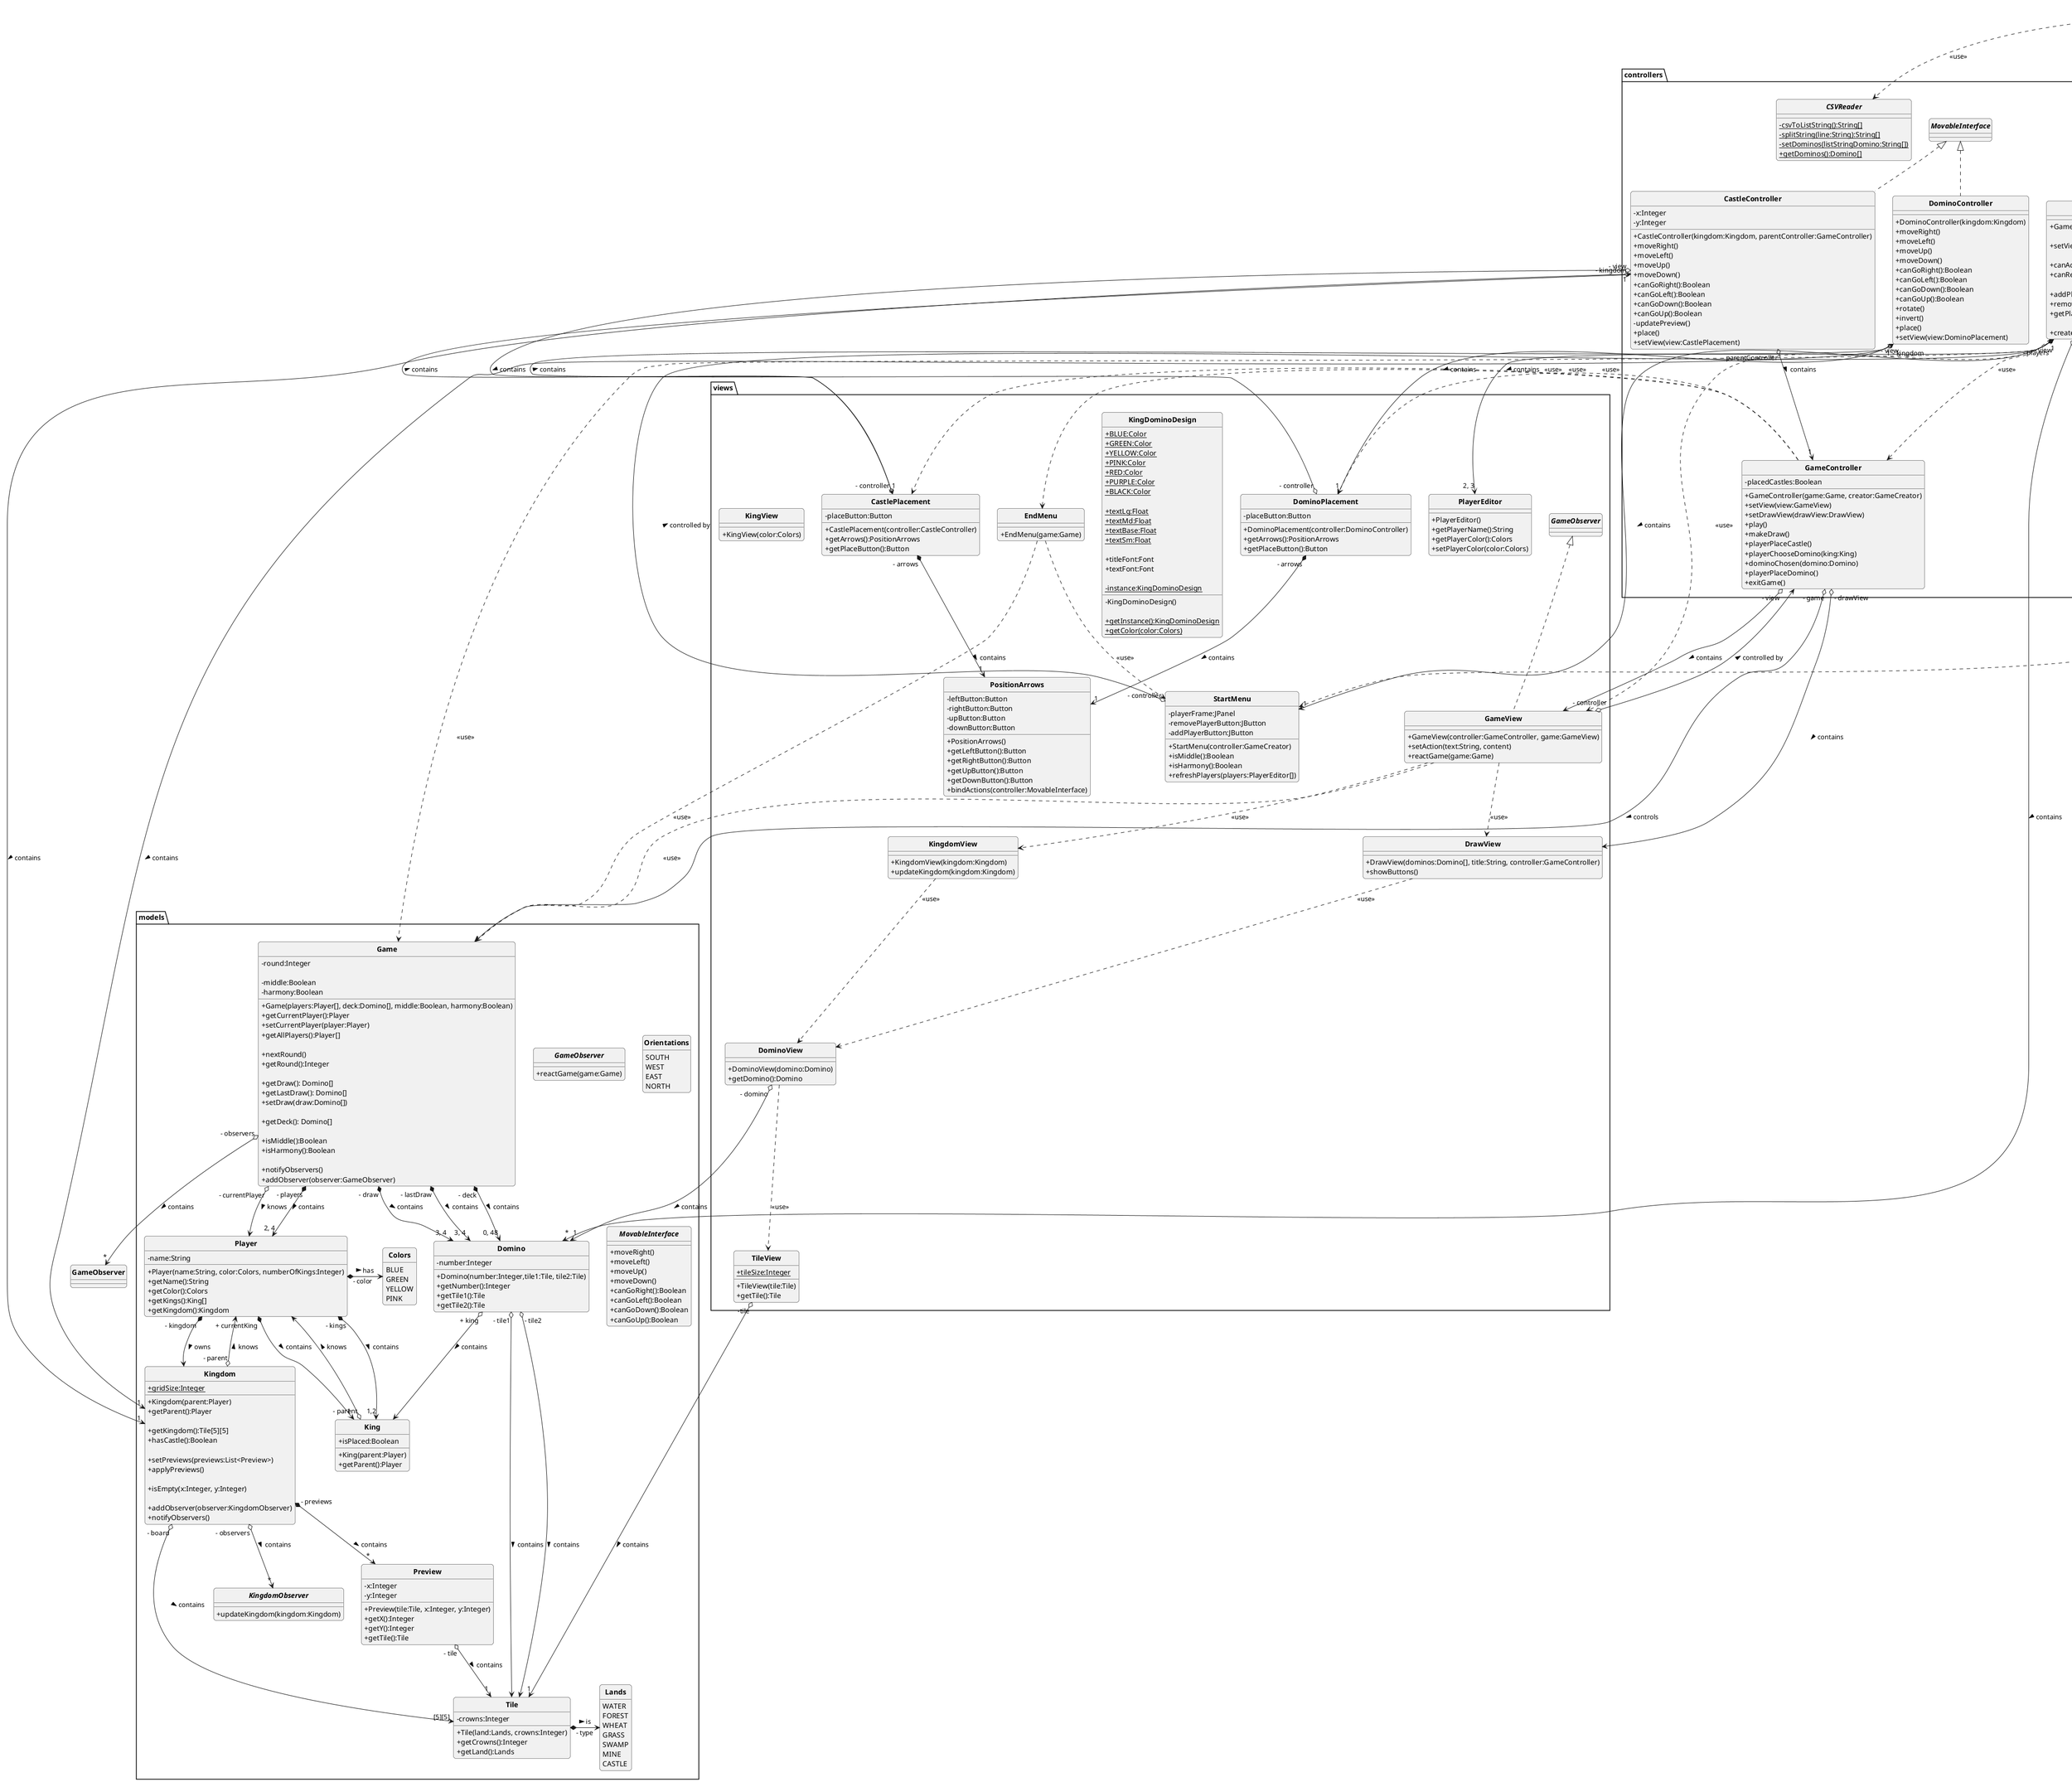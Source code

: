 @startuml
'https://plantuml.com/class-diagram

skinparam style strictuml
skinparam classAttributeIconSize 0
skinparam classFontStyle Bold
skinparam roundcorner 10
hide enum methods

class Kingdomino {
    + {static}main()
}

package models {

    interface GameObserver {
        + reactGame(game:Game)
    }

    class Game {
        + Game(players:Player[], deck:Domino[], middle:Boolean, harmony:Boolean)

        - round:Integer

        - middle:Boolean
        - harmony:Boolean

        + getCurrentPlayer():Player
        + setCurrentPlayer(player:Player)
        + getAllPlayers():Player[]

        + nextRound()
        + getRound():Integer

        + getDraw(): Domino[]
        + getLastDraw(): Domino[]
        + setDraw(draw:Domino[])

        + getDeck(): Domino[]

        + isMiddle():Boolean
        + isHarmony():Boolean

        + notifyObservers()
        + addObserver(observer:GameObserver)
    }

    class Player {
        + Player(name:String, color:Colors, numberOfKings:Integer)
        - name:String

        + getName():String
        + getColor():Colors
        + getKings():King[]
        + getKingdom():Kingdom
    }

    class King {
        + isPlaced:Boolean
        + King(parent:Player)
        + getParent():Player
    }

    class Kingdom {

        + {static}gridSize:Integer

        + Kingdom(parent:Player)
        + getParent():Player

        + getKingdom():Tile[5][5]
        + hasCastle():Boolean

        + setPreviews(previews:List<Preview>)
        + applyPreviews()

        + isEmpty(x:Integer, y:Integer)

        + addObserver(observer:KingdomObserver)
        + notifyObservers()
    }

    class Domino {
        + Domino(number:Integer,tile1:Tile, tile2:Tile)
        - number:Integer

        + getNumber():Integer
        + getTile1():Tile
        + getTile2():Tile
    }

    class Tile {
        + Tile(land:Lands, crowns:Integer)
        - crowns:Integer

        + getCrowns():Integer
        + getLand():Lands
    }

    enum Lands {
        WATER
        FOREST
        WHEAT
        GRASS
        SWAMP
        MINE
        CASTLE
    }

    enum Colors {
        BLUE
        GREEN
        YELLOW
        PINK
    }

    enum Orientations {
        SOUTH
        WEST
        EAST
        NORTH
    }

    class Preview {
        - x:Integer
        - y:Integer
        + Preview(tile:Tile, x:Integer, y:Integer)
        + getX():Integer
        + getY():Integer
        + getTile():Tile
    }

    interface KingdomObserver {
        + updateKingdom(kingdom:Kingdom)
    }

    interface MovableInterface {
        + moveRight()
        + moveLeft()
        + moveUp()
        + moveDown()
        + canGoRight():Boolean
        + canGoLeft():Boolean
        + canGoDown():Boolean
        + canGoUp():Boolean
    }

}

package views {

    class GameView implements GameObserver {
        + GameView(controller:GameController, game:GameView)
        + setAction(text:String, content)
        + reactGame(game:Game)
    }

    class StartMenu {
        - playerFrame:JPanel
        - removePlayerButton:JButton
        - addPlayerButton:JButton
        + StartMenu(controller:GameCreator)
        + isMiddle():Boolean
        + isHarmony():Boolean
        + refreshPlayers(players:PlayerEditor[])
    }

    class EndMenu {
        + EndMenu(game:Game)
    }

    class PlayerEditor {
        + PlayerEditor()
        + getPlayerName():String
        + getPlayerColor():Colors
        + setPlayerColor(color:Colors)
    }

    class KingdomView {
        + KingdomView(kingdom:Kingdom)
        + updateKingdom(kingdom:Kingdom)
    }

    class DrawView {
        + DrawView(dominos:Domino[], title:String, controller:GameController)
        + showButtons()
    }

    class DominoView {
        + DominoView(domino:Domino)
        + getDomino():Domino
    }

    class TileView {
        + {static}tileSize:Integer
        + TileView(tile:Tile)
        + getTile():Tile
    }

    class KingDominoDesign {
        + {static}BLUE:Color
        + {static}GREEN:Color
        + {static}YELLOW:Color
        + {static}PINK:Color
        + {static}RED:Color
        + {static}PURPLE:Color
        + {static}BLACK:Color

        + {static}textLg:Float
        + {static}textMd:Float
        + {static}textBase:Float
        + {static}textSm:Float

        + titleFont:Font
        + textFont:Font

        - {static}instance:KingDominoDesign

        - KingDominoDesign()

        + {static}getInstance():KingDominoDesign
        + {static}getColor(color:Colors)

    }

    class CastlePlacement {
        - placeButton:Button
        + CastlePlacement(controller:CastleController)
        + getArrows():PositionArrows
        + getPlaceButton():Button
    }

    class DominoPlacement {
        - placeButton:Button
        + DominoPlacement(controller:DominoController)
        + getArrows():PositionArrows
        + getPlaceButton():Button
    }

    class PositionArrows {
        - leftButton:Button
        - rightButton:Button
        - upButton:Button
        - downButton:Button
        + PositionArrows()
        + getLeftButton():Button
        + getRightButton():Button
        + getUpButton():Button
        + getDownButton():Button
        + bindActions(controller:MovableInterface)
    }

    class KingView {
        + KingView(color:Colors)
    }

}

package controllers {

    class GameController {
        - placedCastles:Boolean
        + GameController(game:Game, creator:GameCreator)
        + setView(view:GameView)
        + setDrawView(drawView:DrawView)
        + play()
        + makeDraw()
        + playerPlaceCastle()
        + playerChooseDomino(king:King)
        + dominoChosen(domino:Domino)
        + playerPlaceDomino()
        + exitGame()
    }

    class GameCreator {

        + GameCreator(dominos:Domino[])

        + setView(view:StartMenu)

        + canAddPlayer():boolean
        + canRemovePlayer():boolean

        + addPlayer()
        + removePlayer()
        + getPlayers():Player[]

        + createGame(view:StartMenu)
    }

    class DominoController implements MovableInterface {
        + DominoController(kingdom:Kingdom)
        + moveRight()
        + moveLeft()
        + moveUp()
        + moveDown()
        + canGoRight():Boolean
        + canGoLeft():Boolean
        + canGoDown():Boolean
        + canGoUp():Boolean
        + rotate()
        + invert()
        + place()
        + setView(view:DominoPlacement)
    }

    class CastleController implements MovableInterface {
        - x:Integer
        - y:Integer
        + CastleController(kingdom:Kingdom, parentController:GameController)
        + moveRight()
        + moveLeft()
        + moveUp()
        + moveDown()
        + canGoRight():Boolean
        + canGoLeft():Boolean
        + canGoDown():Boolean
        + canGoUp():Boolean
        - updatePreview()
        + place()
        + setView(view:CastlePlacement)
    }

    abstract class CSVReader {
        - {static} csvToListString():String[]
        - {static} splitString(line:String):String[]
        - {static} setDominos(listStringDomino:String[])
        + {static} getDominos():Domino[]
    }

}

Kingdomino ..> StartMenu : "<<use>>"
Kingdomino ..> GameCreator : "<<use>>"
Kingdomino ..> CSVReader : "<<use>>"

GameCreator " - dominos" o--> "*" Domino : > contains
GameCreator " - players" *--> "2, 3" PlayerEditor : > contains
GameCreator " - view" o--> "1" StartMenu : > contains
GameCreator ..> Game : "<<use>>"
GameCreator ..> GameView : "<<use>>"
GameCreator ..> GameController : "<<use>>"

Game " - players" *--> "2, 4" Player : > contains
Game " - deck" *--> "0, 48" Domino : > contains
Game " - draw" *--> "3, 4" Domino : > contains
Game " - lastDraw" *--> "3, 4" Domino : > contains
Game " - observers" o--> "*" GameObserver : > contains
Game " - currentPlayer" o--> Player : > knows

GameController " - game" o--> Game : > controls
GameController " - view" o--> GameView : > contains
GameController " - drawView" o--> DrawView : > contains
GameController ..> CastlePlacement : <<use>>
GameController ..> DominoPlacement : <<use>>
GameController ..> EndMenu : "<<use>>"

DominoPlacement " - arrows" *--> "1" PositionArrows : > contains
DominoPlacement " - controller" o--> "1" DominoController : > contains

CastlePlacement " - arrows" *--> "1" PositionArrows : > contains
CastlePlacement " - controller" o--> "1" CastleController : > contains

GameView " - controller" o--> GameController : > controlled by
GameView ..> Game : "<<use>>"
GameView ..> KingdomView : "<<use>>"
GameView ..> DrawView : <<use>>

StartMenu " - controller" o--> "1" GameCreator : > controlled by

EndMenu ..> Game : "<<use>>"
EndMenu ..> StartMenu : "<<use>>"

Player " - kingdom"  *--> Kingdom : > owns
Player " - kings" *--> "1,2" King : > contains
Player " + currentKing" *--> "1" King : > contains
Player " - color" *-> Colors : > has

King " - parent" o--> Player : > knows

Kingdom " - parent" o--> Player : > knows
Kingdom " - board" o--> "[5][5]" Tile : > contains
Kingdom " - observers" o--> "*" KingdomObserver : > contains
Kingdom " - previews" *--> "*" Preview : > contains

CastleController " - kingdom" o--> "1" Kingdom : > contains
CastleController " - view" o--> "1" CastlePlacement : > contains
CastleController " - parentController" o--> "1" GameController : > contains

DominoController " - kingdom" o--> "1" Kingdom : > contains
DominoController " - view" o--> "1" DominoPlacement : > contains

KingdomView ..> DominoView : <<use>>

DrawView ..> DominoView : "<<use>>"

DominoView " - domino" o--> "1" Domino : > contains
DominoView ..> TileView : <<use>>

Domino " - tile1" o-> Tile : > contains
Domino " - tile2" o-> Tile : > contains
Domino " + king" o--> King : > contains

Tile *-> Lands : " - type" > is

TileView " -tile" o--> "1" Tile : > contains

Preview " - tile" o--> "1" Tile : > contains


@enduml